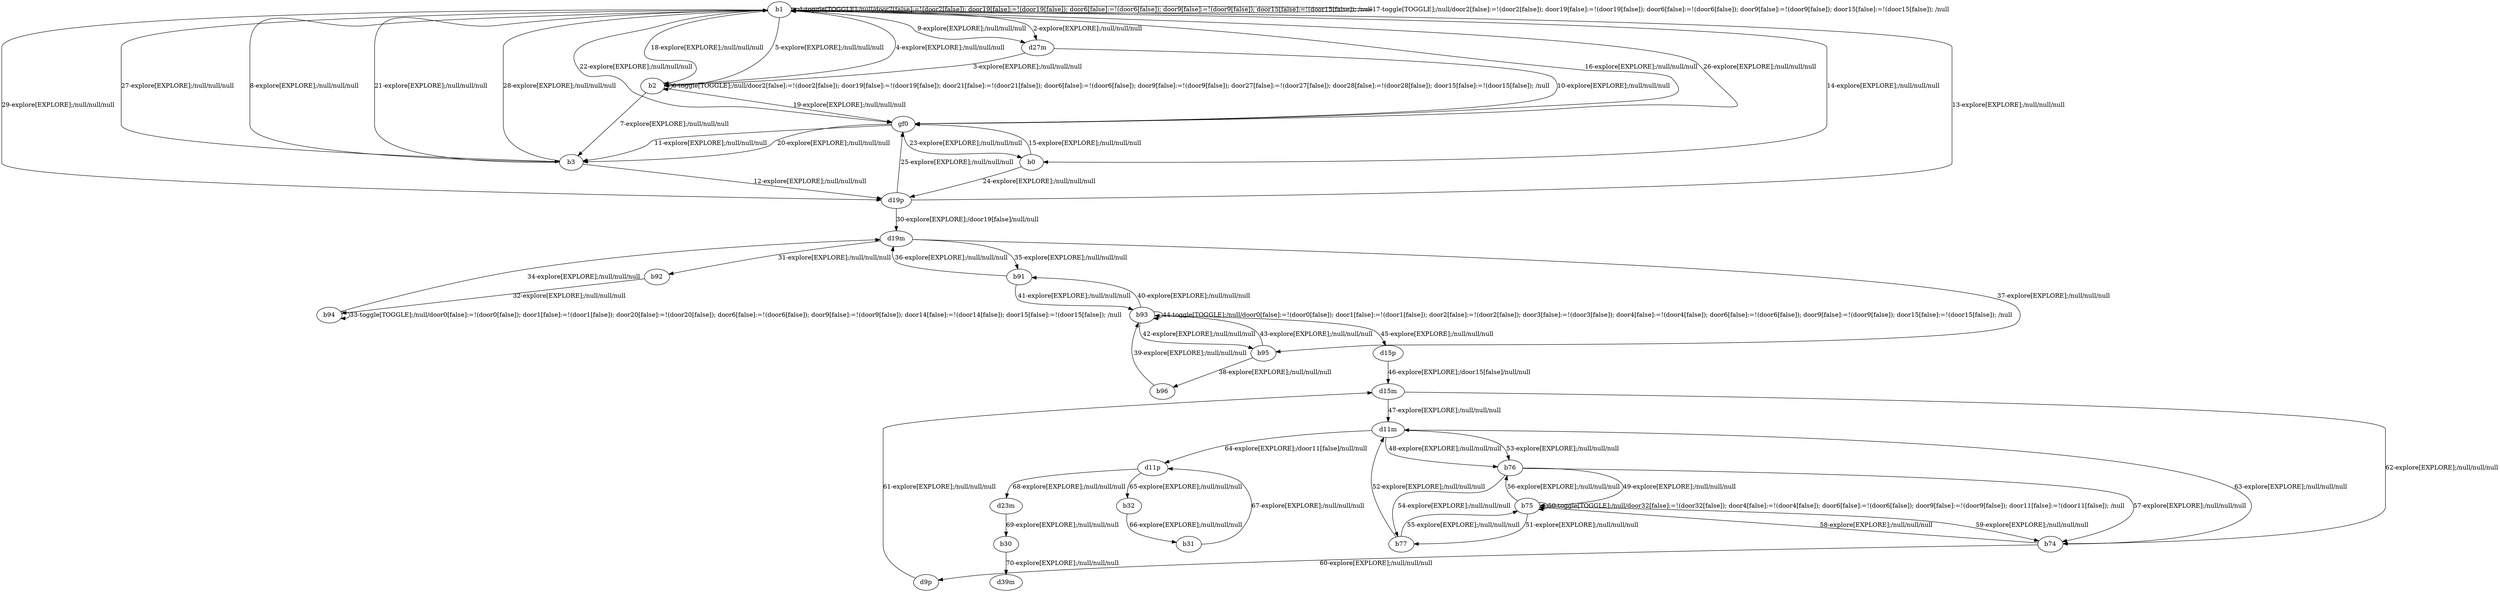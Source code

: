 # Total number of goals covered by this test: 1
# b30 --> d39m

digraph g {
"b1" -> "b1" [label = "1-toggle[TOGGLE];/null/door2[false]:=!(door2[false]); door19[false]:=!(door19[false]); door6[false]:=!(door6[false]); door9[false]:=!(door9[false]); door15[false]:=!(door15[false]); /null"];
"b1" -> "d27m" [label = "2-explore[EXPLORE];/null/null/null"];
"d27m" -> "b2" [label = "3-explore[EXPLORE];/null/null/null"];
"b2" -> "b1" [label = "4-explore[EXPLORE];/null/null/null"];
"b1" -> "b2" [label = "5-explore[EXPLORE];/null/null/null"];
"b2" -> "b2" [label = "6-toggle[TOGGLE];/null/door2[false]:=!(door2[false]); door19[false]:=!(door19[false]); door21[false]:=!(door21[false]); door6[false]:=!(door6[false]); door9[false]:=!(door9[false]); door27[false]:=!(door27[false]); door28[false]:=!(door28[false]); door15[false]:=!(door15[false]); /null"];
"b2" -> "b3" [label = "7-explore[EXPLORE];/null/null/null"];
"b3" -> "b1" [label = "8-explore[EXPLORE];/null/null/null"];
"b1" -> "d27m" [label = "9-explore[EXPLORE];/null/null/null"];
"d27m" -> "gf0" [label = "10-explore[EXPLORE];/null/null/null"];
"gf0" -> "b3" [label = "11-explore[EXPLORE];/null/null/null"];
"b3" -> "d19p" [label = "12-explore[EXPLORE];/null/null/null"];
"d19p" -> "b1" [label = "13-explore[EXPLORE];/null/null/null"];
"b1" -> "b0" [label = "14-explore[EXPLORE];/null/null/null"];
"b0" -> "gf0" [label = "15-explore[EXPLORE];/null/null/null"];
"gf0" -> "b1" [label = "16-explore[EXPLORE];/null/null/null"];
"b1" -> "b1" [label = "17-toggle[TOGGLE];/null/door2[false]:=!(door2[false]); door19[false]:=!(door19[false]); door6[false]:=!(door6[false]); door9[false]:=!(door9[false]); door15[false]:=!(door15[false]); /null"];
"b1" -> "b2" [label = "18-explore[EXPLORE];/null/null/null"];
"b2" -> "gf0" [label = "19-explore[EXPLORE];/null/null/null"];
"gf0" -> "b3" [label = "20-explore[EXPLORE];/null/null/null"];
"b3" -> "b1" [label = "21-explore[EXPLORE];/null/null/null"];
"b1" -> "gf0" [label = "22-explore[EXPLORE];/null/null/null"];
"gf0" -> "b0" [label = "23-explore[EXPLORE];/null/null/null"];
"b0" -> "d19p" [label = "24-explore[EXPLORE];/null/null/null"];
"d19p" -> "gf0" [label = "25-explore[EXPLORE];/null/null/null"];
"gf0" -> "b1" [label = "26-explore[EXPLORE];/null/null/null"];
"b1" -> "b3" [label = "27-explore[EXPLORE];/null/null/null"];
"b3" -> "b1" [label = "28-explore[EXPLORE];/null/null/null"];
"b1" -> "d19p" [label = "29-explore[EXPLORE];/null/null/null"];
"d19p" -> "d19m" [label = "30-explore[EXPLORE];/door19[false]/null/null"];
"d19m" -> "b92" [label = "31-explore[EXPLORE];/null/null/null"];
"b92" -> "b94" [label = "32-explore[EXPLORE];/null/null/null"];
"b94" -> "b94" [label = "33-toggle[TOGGLE];/null/door0[false]:=!(door0[false]); door1[false]:=!(door1[false]); door20[false]:=!(door20[false]); door6[false]:=!(door6[false]); door9[false]:=!(door9[false]); door14[false]:=!(door14[false]); door15[false]:=!(door15[false]); /null"];
"b94" -> "d19m" [label = "34-explore[EXPLORE];/null/null/null"];
"d19m" -> "b91" [label = "35-explore[EXPLORE];/null/null/null"];
"b91" -> "d19m" [label = "36-explore[EXPLORE];/null/null/null"];
"d19m" -> "b95" [label = "37-explore[EXPLORE];/null/null/null"];
"b95" -> "b96" [label = "38-explore[EXPLORE];/null/null/null"];
"b96" -> "b93" [label = "39-explore[EXPLORE];/null/null/null"];
"b93" -> "b91" [label = "40-explore[EXPLORE];/null/null/null"];
"b91" -> "b93" [label = "41-explore[EXPLORE];/null/null/null"];
"b93" -> "b95" [label = "42-explore[EXPLORE];/null/null/null"];
"b95" -> "b93" [label = "43-explore[EXPLORE];/null/null/null"];
"b93" -> "b93" [label = "44-toggle[TOGGLE];/null/door0[false]:=!(door0[false]); door1[false]:=!(door1[false]); door2[false]:=!(door2[false]); door3[false]:=!(door3[false]); door4[false]:=!(door4[false]); door6[false]:=!(door6[false]); door9[false]:=!(door9[false]); door15[false]:=!(door15[false]); /null"];
"b93" -> "d15p" [label = "45-explore[EXPLORE];/null/null/null"];
"d15p" -> "d15m" [label = "46-explore[EXPLORE];/door15[false]/null/null"];
"d15m" -> "d11m" [label = "47-explore[EXPLORE];/null/null/null"];
"d11m" -> "b76" [label = "48-explore[EXPLORE];/null/null/null"];
"b76" -> "b75" [label = "49-explore[EXPLORE];/null/null/null"];
"b75" -> "b75" [label = "50-toggle[TOGGLE];/null/door32[false]:=!(door32[false]); door4[false]:=!(door4[false]); door6[false]:=!(door6[false]); door9[false]:=!(door9[false]); door11[false]:=!(door11[false]); /null"];
"b75" -> "b77" [label = "51-explore[EXPLORE];/null/null/null"];
"b77" -> "d11m" [label = "52-explore[EXPLORE];/null/null/null"];
"d11m" -> "b76" [label = "53-explore[EXPLORE];/null/null/null"];
"b76" -> "b77" [label = "54-explore[EXPLORE];/null/null/null"];
"b77" -> "b75" [label = "55-explore[EXPLORE];/null/null/null"];
"b75" -> "b76" [label = "56-explore[EXPLORE];/null/null/null"];
"b76" -> "b74" [label = "57-explore[EXPLORE];/null/null/null"];
"b74" -> "b75" [label = "58-explore[EXPLORE];/null/null/null"];
"b75" -> "b74" [label = "59-explore[EXPLORE];/null/null/null"];
"b74" -> "d9p" [label = "60-explore[EXPLORE];/null/null/null"];
"d9p" -> "d15m" [label = "61-explore[EXPLORE];/null/null/null"];
"d15m" -> "b74" [label = "62-explore[EXPLORE];/null/null/null"];
"b74" -> "d11m" [label = "63-explore[EXPLORE];/null/null/null"];
"d11m" -> "d11p" [label = "64-explore[EXPLORE];/door11[false]/null/null"];
"d11p" -> "b32" [label = "65-explore[EXPLORE];/null/null/null"];
"b32" -> "b31" [label = "66-explore[EXPLORE];/null/null/null"];
"b31" -> "d11p" [label = "67-explore[EXPLORE];/null/null/null"];
"d11p" -> "d23m" [label = "68-explore[EXPLORE];/null/null/null"];
"d23m" -> "b30" [label = "69-explore[EXPLORE];/null/null/null"];
"b30" -> "d39m" [label = "70-explore[EXPLORE];/null/null/null"];
}